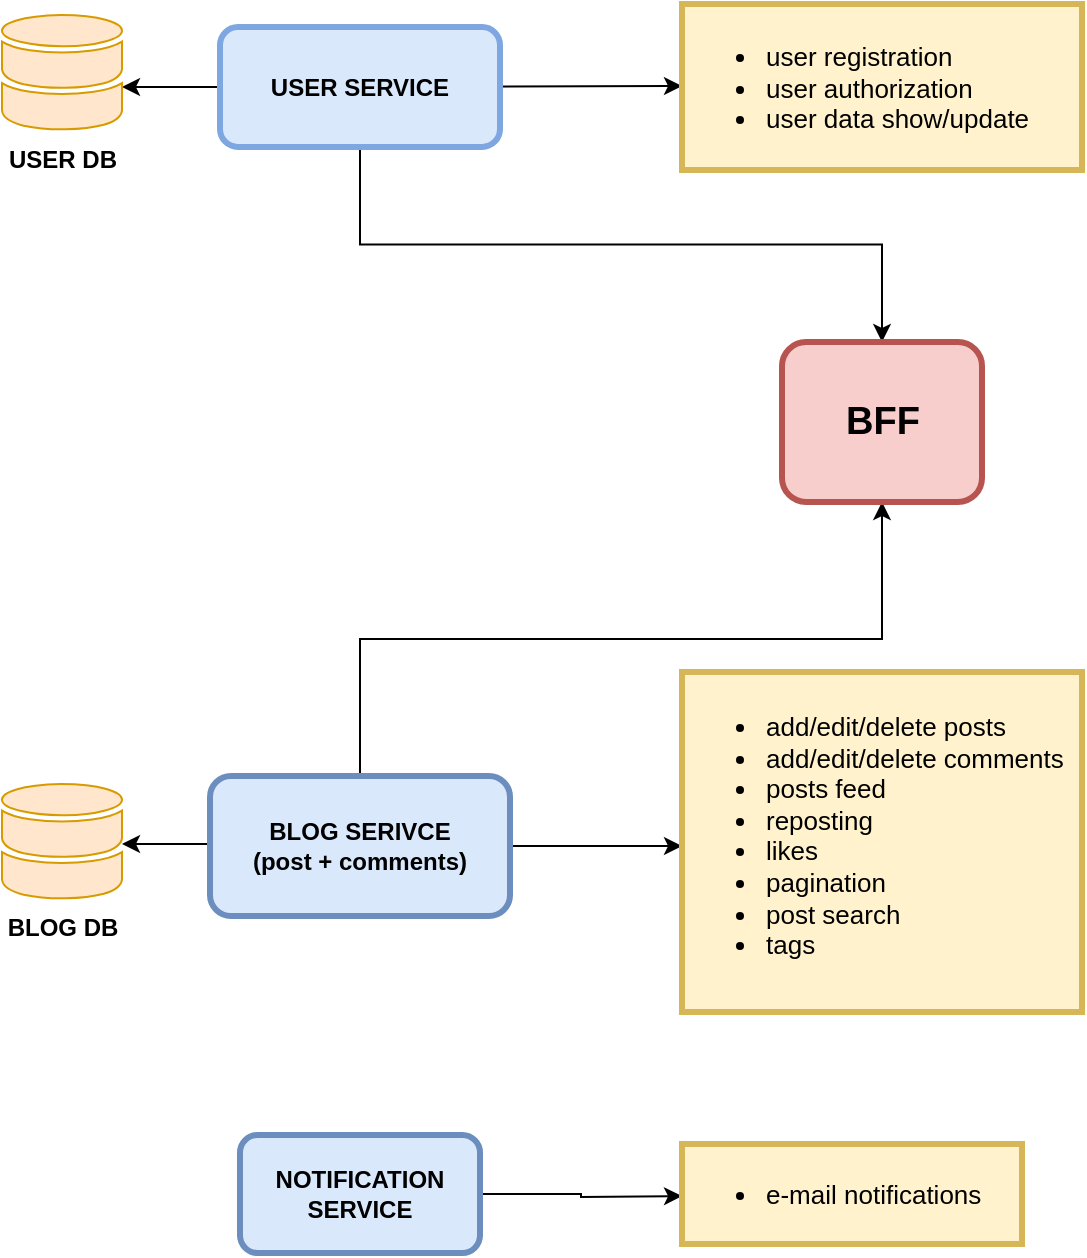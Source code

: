 <mxfile version="20.5.3" type="github"><diagram id="vJuzBvd8-o5eG-wYTYjz" name="Page-1"><mxGraphModel dx="1371" dy="836" grid="0" gridSize="10" guides="1" tooltips="1" connect="1" arrows="1" fold="1" page="1" pageScale="1" pageWidth="600" pageHeight="700" math="0" shadow="0"><root><mxCell id="0"/><mxCell id="1" parent="0"/><mxCell id="_MifWXFNx-hbYajGU1_R-20" style="edgeStyle=orthogonalEdgeStyle;rounded=0;orthogonalLoop=1;jettySize=auto;html=1;exitX=1;exitY=0.5;exitDx=0;exitDy=0;" parent="1" source="_MifWXFNx-hbYajGU1_R-1" edge="1"><mxGeometry relative="1" as="geometry"><mxPoint x="240" y="80" as="sourcePoint"/><mxPoint x="370" y="79" as="targetPoint"/><Array as="points"><mxPoint x="230" y="79"/></Array></mxGeometry></mxCell><mxCell id="_MifWXFNx-hbYajGU1_R-30" style="edgeStyle=orthogonalEdgeStyle;rounded=0;orthogonalLoop=1;jettySize=auto;html=1;" parent="1" source="_MifWXFNx-hbYajGU1_R-1" target="SA7rkE6UhtDftPwgPrOH-3" edge="1"><mxGeometry relative="1" as="geometry"><mxPoint x="90" y="81.0" as="targetPoint"/><Array as="points"><mxPoint x="110" y="80"/><mxPoint x="110" y="80"/></Array></mxGeometry></mxCell><mxCell id="SA7rkE6UhtDftPwgPrOH-18" style="edgeStyle=orthogonalEdgeStyle;rounded=0;orthogonalLoop=1;jettySize=auto;html=1;exitX=0.5;exitY=1;exitDx=0;exitDy=0;fontSize=13;fontColor=default;" edge="1" parent="1" source="_MifWXFNx-hbYajGU1_R-1" target="SA7rkE6UhtDftPwgPrOH-14"><mxGeometry relative="1" as="geometry"/></mxCell><mxCell id="_MifWXFNx-hbYajGU1_R-1" value="USER SERVICE" style="rounded=1;whiteSpace=wrap;html=1;strokeColor=#7EA6E0;fillColor=#dae8fc;sketch=0;glass=0;shadow=0;fillStyle=auto;strokeWidth=3;fontStyle=1" parent="1" vertex="1"><mxGeometry x="139" y="49.5" width="140" height="60" as="geometry"/></mxCell><mxCell id="_MifWXFNx-hbYajGU1_R-16" style="edgeStyle=orthogonalEdgeStyle;rounded=0;orthogonalLoop=1;jettySize=auto;html=1;" parent="1" source="_MifWXFNx-hbYajGU1_R-9" edge="1"><mxGeometry relative="1" as="geometry"><mxPoint x="370" y="459" as="targetPoint"/><Array as="points"><mxPoint x="350" y="459"/><mxPoint x="350" y="459"/></Array></mxGeometry></mxCell><mxCell id="_MifWXFNx-hbYajGU1_R-29" style="edgeStyle=orthogonalEdgeStyle;rounded=0;orthogonalLoop=1;jettySize=auto;html=1;" parent="1" target="SA7rkE6UhtDftPwgPrOH-6" edge="1"><mxGeometry relative="1" as="geometry"><mxPoint x="160" y="458" as="sourcePoint"/><mxPoint x="100" y="454" as="targetPoint"/><Array as="points"><mxPoint x="100" y="458"/><mxPoint x="100" y="458"/></Array></mxGeometry></mxCell><mxCell id="SA7rkE6UhtDftPwgPrOH-19" style="edgeStyle=orthogonalEdgeStyle;rounded=0;orthogonalLoop=1;jettySize=auto;html=1;exitX=0.5;exitY=0;exitDx=0;exitDy=0;entryX=0.5;entryY=1;entryDx=0;entryDy=0;fontSize=13;fontColor=default;" edge="1" parent="1" source="_MifWXFNx-hbYajGU1_R-9" target="SA7rkE6UhtDftPwgPrOH-14"><mxGeometry relative="1" as="geometry"/></mxCell><mxCell id="_MifWXFNx-hbYajGU1_R-9" value="BLOG SERIVCE&lt;br&gt;(post + comments)" style="rounded=1;whiteSpace=wrap;html=1;strokeColor=#6c8ebf;fillColor=#dae8fc;strokeWidth=3;fontStyle=1" parent="1" vertex="1"><mxGeometry x="134" y="424" width="150" height="70" as="geometry"/></mxCell><mxCell id="_MifWXFNx-hbYajGU1_R-19" value="&lt;br&gt;" style="edgeStyle=orthogonalEdgeStyle;rounded=0;orthogonalLoop=1;jettySize=auto;html=1;" parent="1" source="_MifWXFNx-hbYajGU1_R-13" edge="1"><mxGeometry relative="1" as="geometry"><mxPoint x="370" y="634" as="targetPoint"/></mxGeometry></mxCell><mxCell id="_MifWXFNx-hbYajGU1_R-13" value="NOTIFICATION SERVICE" style="rounded=1;whiteSpace=wrap;html=1;fillColor=#dae8fc;strokeColor=#6c8ebf;strokeWidth=3;fontStyle=1" parent="1" vertex="1"><mxGeometry x="149" y="603.5" width="120" height="59" as="geometry"/></mxCell><mxCell id="SA7rkE6UhtDftPwgPrOH-3" value="USER DB" style="sketch=0;shadow=0;dashed=0;html=1;strokeColor=#d79b00;labelPosition=center;verticalLabelPosition=bottom;verticalAlign=top;outlineConnect=0;align=center;shape=mxgraph.office.databases.database_mini_2;fillColor=#ffe6cc;rounded=1;glass=0;fillStyle=auto;strokeWidth=1;fontStyle=1" vertex="1" parent="1"><mxGeometry x="30" y="43.5" width="60" height="58" as="geometry"/></mxCell><mxCell id="SA7rkE6UhtDftPwgPrOH-6" value="&lt;div&gt;BLOG DB&lt;/div&gt;" style="sketch=0;shadow=0;dashed=0;html=1;strokeColor=#d79b00;labelPosition=center;verticalLabelPosition=bottom;verticalAlign=top;outlineConnect=0;align=center;shape=mxgraph.office.databases.database_mini_2;fillColor=#ffe6cc;rounded=1;glass=0;fillStyle=auto;strokeWidth=1;fontStyle=1" vertex="1" parent="1"><mxGeometry x="30" y="428" width="60" height="58" as="geometry"/></mxCell><mxCell id="SA7rkE6UhtDftPwgPrOH-9" value="&lt;ul&gt;&lt;li&gt;add/edit/delete posts&lt;br&gt;&lt;/li&gt;&lt;li&gt;add/edit/delete comments&lt;/li&gt;&lt;li&gt;posts feed&lt;/li&gt;&lt;li&gt;reposting&lt;/li&gt;&lt;li&gt;likes&lt;/li&gt;&lt;li&gt;pagination&lt;/li&gt;&lt;li&gt;post search&lt;/li&gt;&lt;li&gt;&lt;div&gt;tags&lt;br style=&quot;font-size: 13px;&quot;&gt;&lt;/div&gt;&lt;br&gt;&lt;/li&gt;&lt;/ul&gt;" style="text;strokeColor=#d6b656;fillColor=#fff2cc;html=1;whiteSpace=wrap;verticalAlign=top;overflow=hidden;rounded=0;shadow=0;glass=0;labelBackgroundColor=none;labelBorderColor=none;sketch=0;fillStyle=auto;strokeWidth=3;fontSize=13;align=left;" vertex="1" parent="1"><mxGeometry x="370" y="372" width="200" height="170" as="geometry"/></mxCell><mxCell id="SA7rkE6UhtDftPwgPrOH-12" value="&lt;ul&gt;&lt;li&gt;user registration&lt;br&gt;&lt;/li&gt;&lt;li&gt;user authorization&lt;/li&gt;&lt;li&gt;user data show/update&lt;/li&gt;&lt;/ul&gt;" style="text;strokeColor=#d6b656;fillColor=#fff2cc;html=1;whiteSpace=wrap;verticalAlign=middle;overflow=hidden;rounded=0;shadow=0;glass=0;labelBackgroundColor=none;labelBorderColor=none;sketch=0;fillStyle=auto;strokeWidth=3;fontSize=13;" vertex="1" parent="1"><mxGeometry x="370" y="38" width="200" height="83" as="geometry"/></mxCell><mxCell id="SA7rkE6UhtDftPwgPrOH-13" value="&lt;ul&gt;&lt;li&gt;e-mail notifications&lt;br&gt;&lt;/li&gt;&lt;/ul&gt;" style="text;strokeColor=#d6b656;fillColor=#fff2cc;html=1;whiteSpace=wrap;verticalAlign=middle;overflow=hidden;rounded=0;shadow=0;glass=0;labelBackgroundColor=none;labelBorderColor=none;sketch=0;fillStyle=auto;strokeWidth=3;fontSize=13;" vertex="1" parent="1"><mxGeometry x="370" y="608" width="170" height="50" as="geometry"/></mxCell><mxCell id="SA7rkE6UhtDftPwgPrOH-14" value="BFF" style="text;strokeColor=#b85450;fillColor=#f8cecc;html=1;fontSize=19;fontStyle=1;verticalAlign=middle;align=center;rounded=1;shadow=0;glass=0;labelBackgroundColor=none;labelBorderColor=none;sketch=0;fillStyle=auto;strokeWidth=3;" vertex="1" parent="1"><mxGeometry x="420" y="207" width="100" height="80" as="geometry"/></mxCell></root></mxGraphModel></diagram></mxfile>